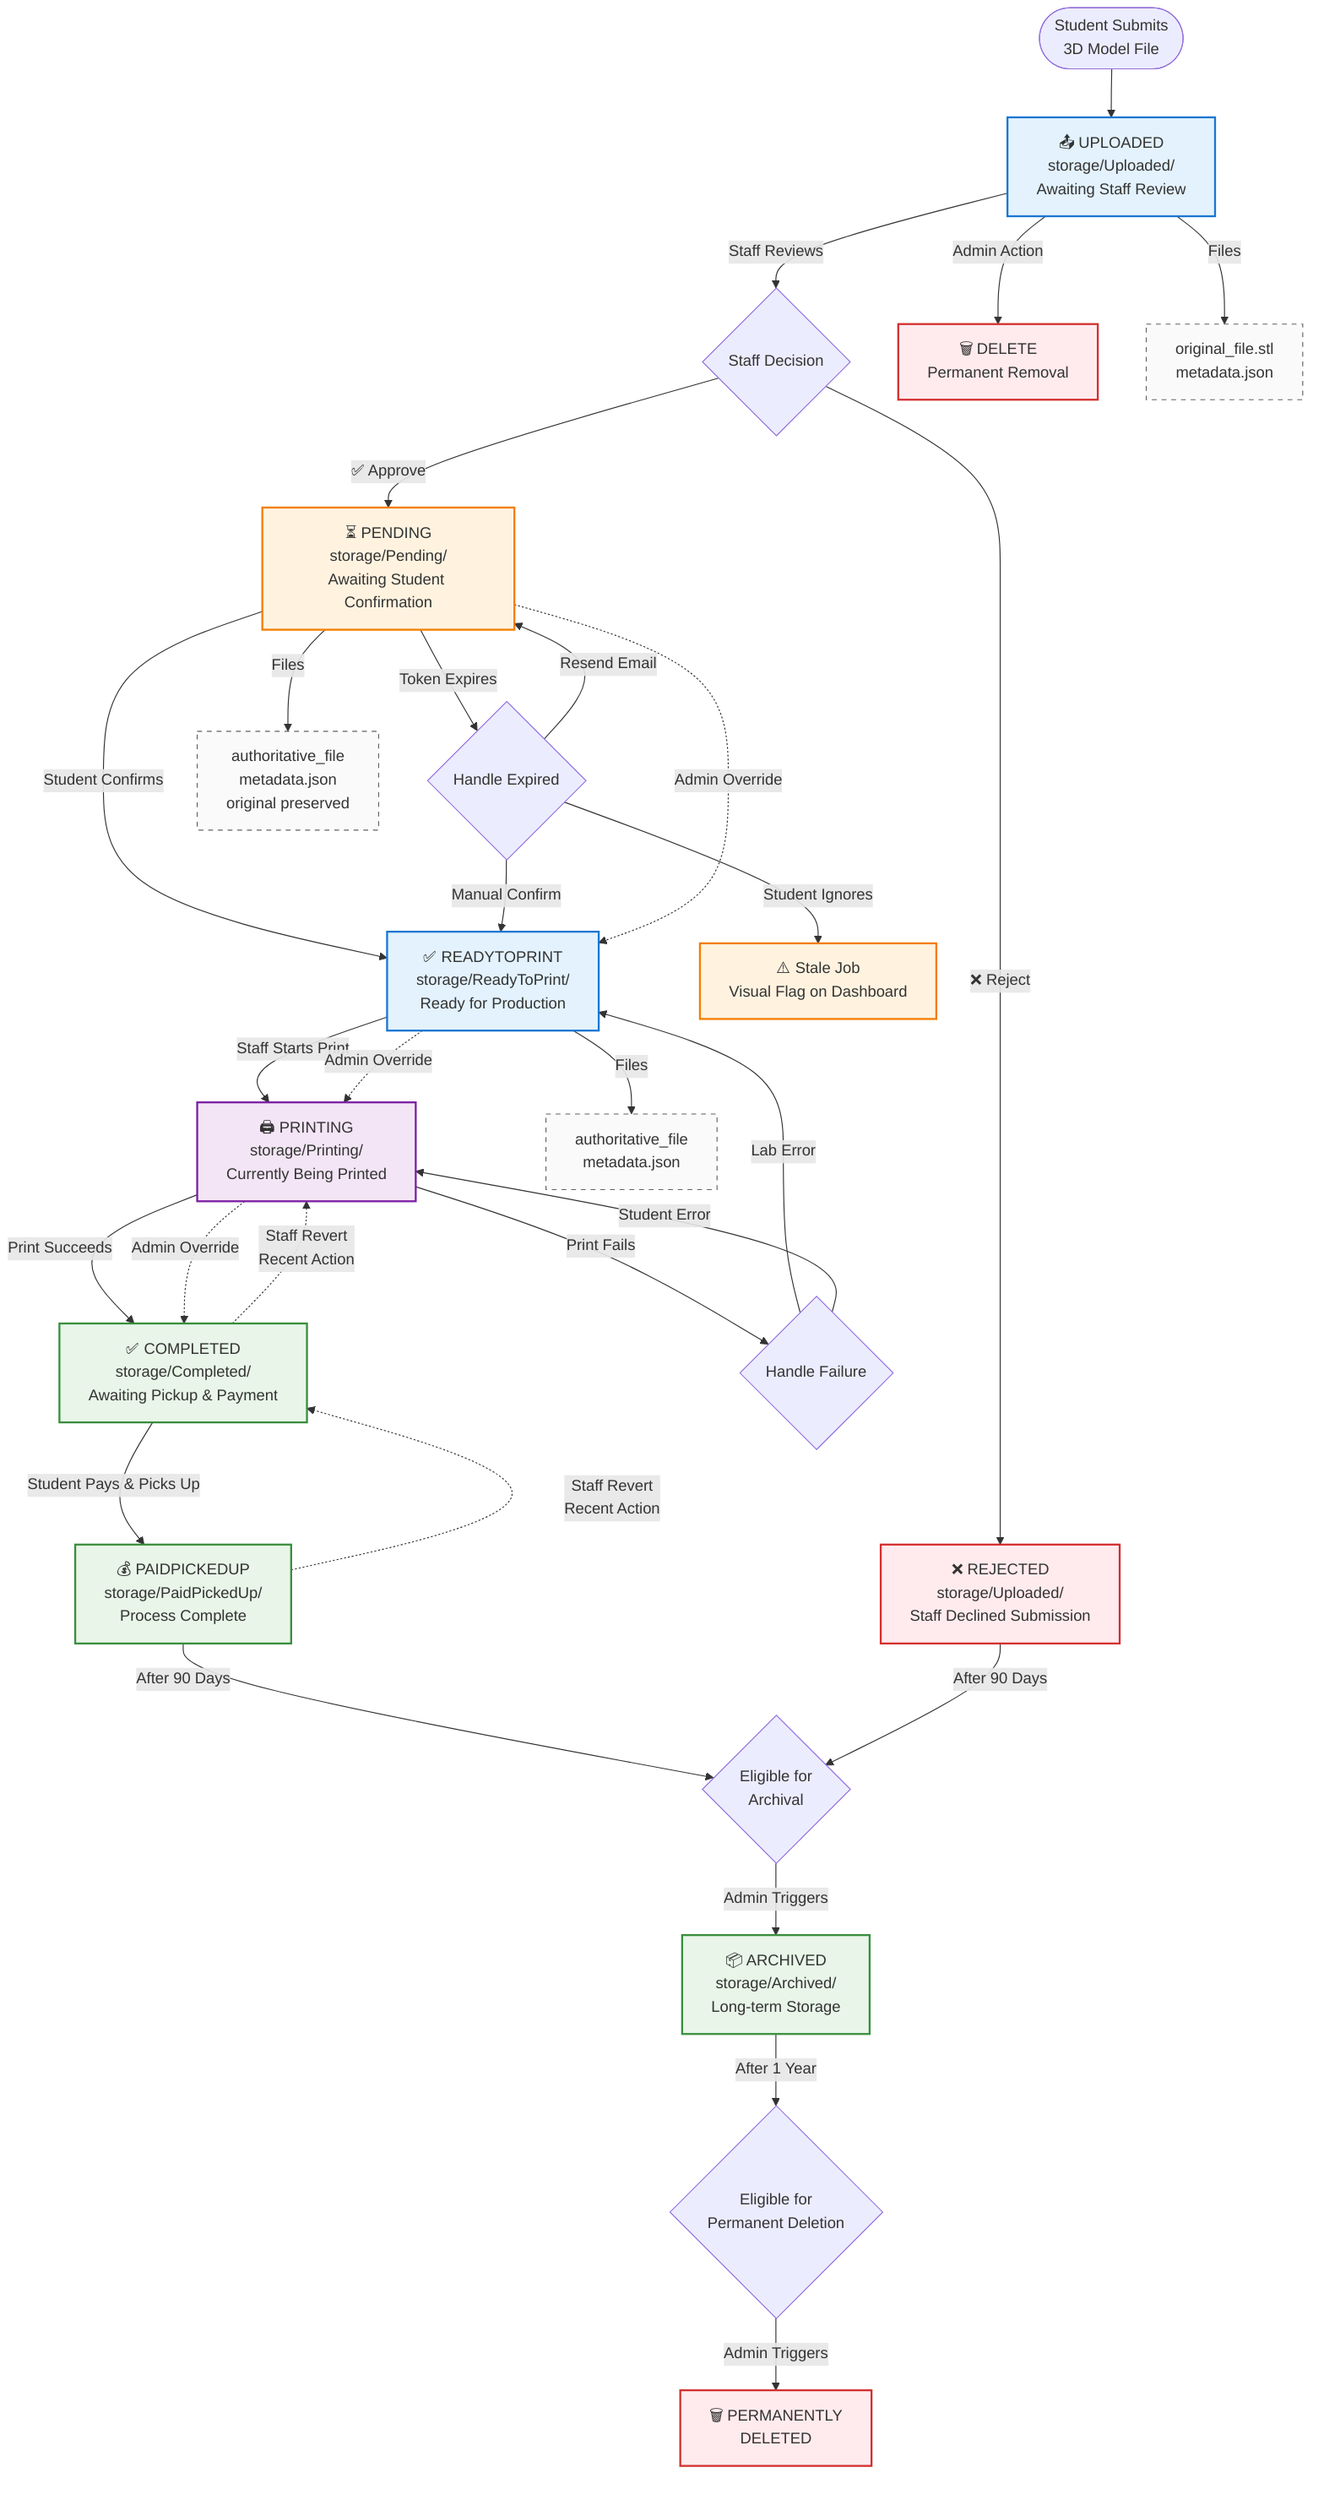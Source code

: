 flowchart TD
    %% Job Lifecycle Workflow for 3D Print Management System
    
    START([Student Submits<br/>3D Model File]) --> UPLOADED
    
    UPLOADED[📤 UPLOADED<br/>storage/Uploaded/<br/>Awaiting Staff Review]
    
    UPLOADED --> |Staff Reviews| APPROVE{Staff Decision}
    APPROVE --> |✅ Approve| PENDING
    APPROVE --> |❌ Reject| REJECTED
    UPLOADED --> |Admin Action| DELETE[🗑️ DELETE<br/>Permanent Removal]
    
    PENDING[⏳ PENDING<br/>storage/Pending/<br/>Awaiting Student Confirmation]
    
    PENDING --> |Student Confirms| READY
    PENDING --> |Token Expires| EXPIRED{Handle Expired}
    EXPIRED --> |Resend Email| PENDING
    EXPIRED --> |Manual Confirm| READY
    EXPIRED --> |Student Ignores| STALE[⚠️ Stale Job<br/>Visual Flag on Dashboard]
    
    READY[✅ READYTOPRINT<br/>storage/ReadyToPrint/<br/>Ready for Production]
    
    READY --> |Staff Starts Print| PRINTING
    
    PRINTING[🖨️ PRINTING<br/>storage/Printing/<br/>Currently Being Printed]
    
    PRINTING --> |Print Succeeds| COMPLETED
    PRINTING --> |Print Fails| FAILED{Handle Failure}
    FAILED --> |Lab Error| READY
    FAILED --> |Student Error| PRINTING
    
    COMPLETED[✅ COMPLETED<br/>storage/Completed/<br/>Awaiting Pickup & Payment]
    
    COMPLETED --> |Student Pays & Picks Up| PAIDPICKEDUP
    
    PAIDPICKEDUP[💰 PAIDPICKEDUP<br/>storage/PaidPickedUp/<br/>Process Complete]
    
    REJECTED[❌ REJECTED<br/>storage/Uploaded/<br/>Staff Declined Submission]
    
    %% Archival Process
    PAIDPICKEDUP --> |After 90 Days| ARCHIVE_ELIGIBLE{Eligible for<br/>Archival}
    REJECTED --> |After 90 Days| ARCHIVE_ELIGIBLE
    ARCHIVE_ELIGIBLE --> |Admin Triggers| ARCHIVED
    
    ARCHIVED[📦 ARCHIVED<br/>storage/Archived/<br/>Long-term Storage]
    ARCHIVED --> |After 1 Year| PRUNE_ELIGIBLE{Eligible for<br/>Permanent Deletion}
    PRUNE_ELIGIBLE --> |Admin Triggers| DELETED[🗑️ PERMANENTLY<br/>DELETED]
    
    %% Revert Actions (Limited)
    COMPLETED -.-> |Staff Revert<br/>Recent Action| PRINTING
    PAIDPICKEDUP -.-> |Staff Revert<br/>Recent Action| COMPLETED
    
    %% File Operations Notes
    UPLOADED --> |Files| FUPLOAD[original_file.stl<br/>metadata.json]
    PENDING --> |Files| FPENDING[authoritative_file<br/>metadata.json<br/>original preserved]
    READY --> |Files| FREADY[authoritative_file<br/>metadata.json] 
    
    %% Admin Override Paths
    PENDING -.-> |Admin Override| READY
    READY -.-> |Admin Override| PRINTING
    PRINTING -.-> |Admin Override| COMPLETED
    
    %% Styling
    classDef active fill:#e3f2fd,stroke:#1976d2,stroke-width:2px
    classDef waiting fill:#fff3e0,stroke:#f57c00,stroke-width:2px
    classDef processing fill:#f3e5f5,stroke:#7b1fa2,stroke-width:2px
    classDef final fill:#e8f5e8,stroke:#388e3c,stroke-width:2px
    classDef error fill:#ffebee,stroke:#d32f2f,stroke-width:2px
    classDef admin fill:#fafafa,stroke:#616161,stroke-width:1px,stroke-dasharray: 5 5
    
    class UPLOADED,READY active
    class PENDING,STALE waiting
    class PRINTING processing
    class COMPLETED,PAIDPICKEDUP,ARCHIVED final
    class REJECTED,DELETE,DELETED error
    class FUPLOAD,FPENDING,FREADY admin